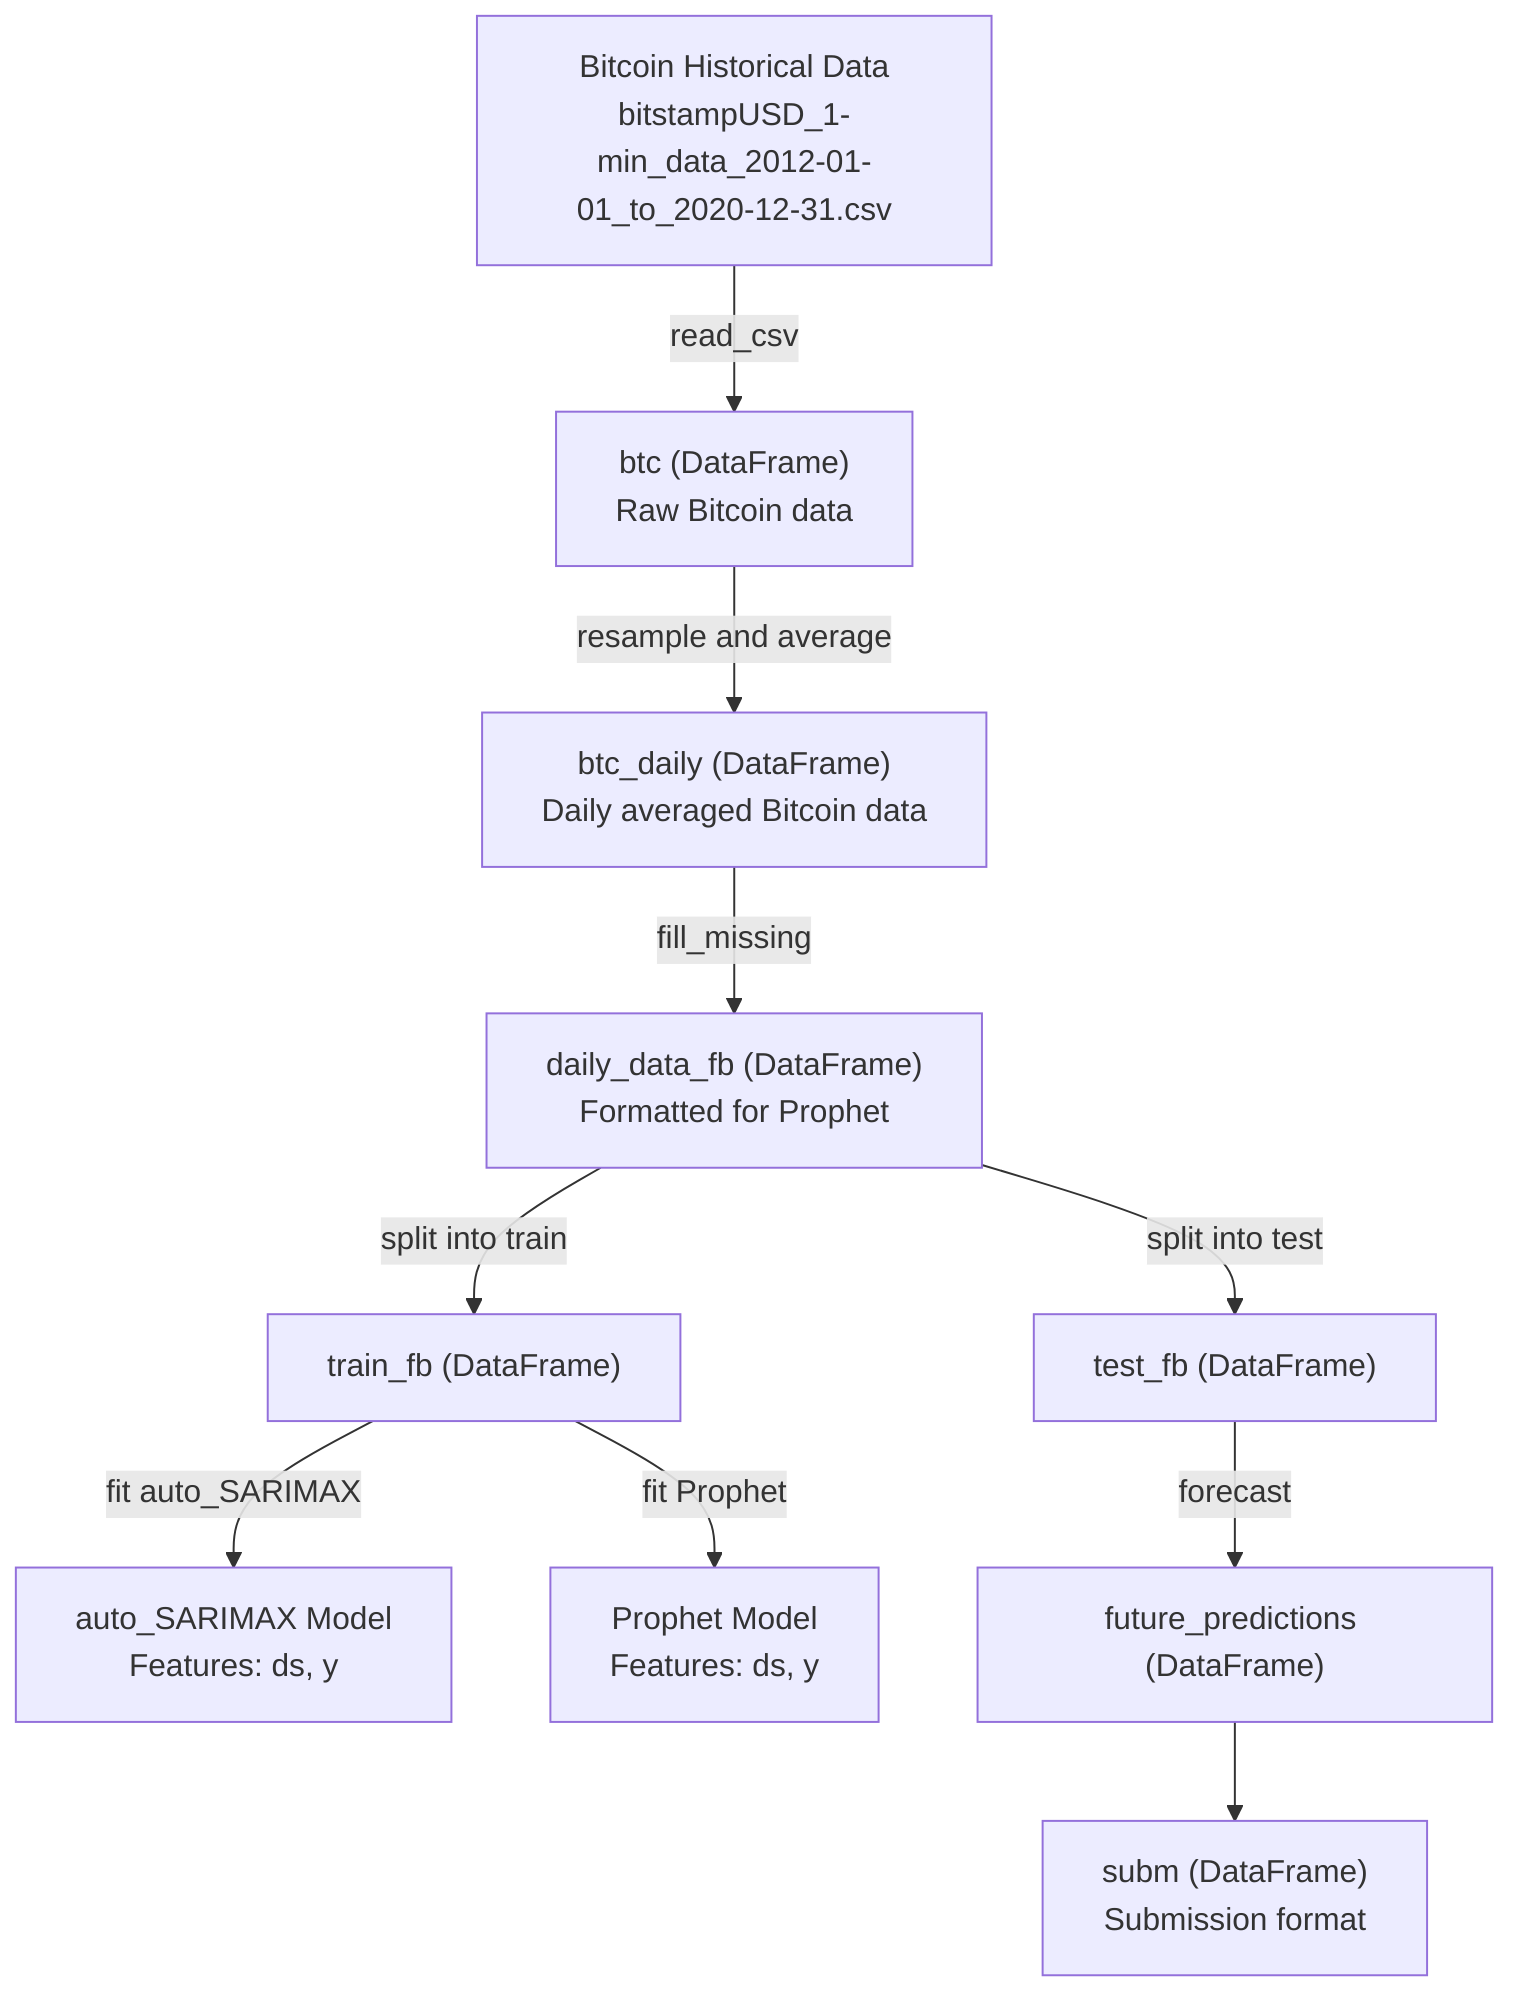 flowchart TD
    %% Node for raw data source - Bitcoin historical data
    A["Bitcoin Historical Data\nbitstampUSD_1-min_data_2012-01-01_to_2020-12-31.csv"]
    %% Node for btc DataFrame creation
    A -->|"read_csv"| B["btc (DataFrame)\nRaw Bitcoin data"]
    %% Node for daily resampled Bitcoin data
    B -->|"resample and average"| C["btc_daily (DataFrame)\nDaily averaged Bitcoin data"]
    %% Node for missing value handling and formatting for Prophet
    C -->|"fill_missing"| D["daily_data_fb (DataFrame)\nFormatted for Prophet"]
    %% Nodes for Creating Train and Test DataFrames
    D -->|"split into train"| E["train_fb (DataFrame)"]
    D -->|"split into test"| F["test_fb (DataFrame)"]
    %% Node for Model Training using auto_SARIMAX
    E -->|"fit auto_SARIMAX"| G["auto_SARIMAX Model\nFeatures: ds, y"]
    %% Node for Model Training using Prophet
    E -->|"fit Prophet"| H["Prophet Model\nFeatures: ds, y"]
    %% Node for Future Predictions
    F -->|"forecast"| I["future_predictions (DataFrame)"]
    %% Node for submission data
    I -->J["subm (DataFrame)\nSubmission format"]